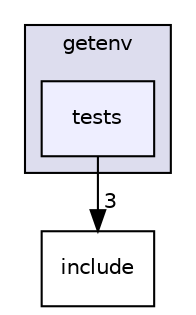 digraph "tests" {
  compound=true
  node [ fontsize="10", fontname="Helvetica"];
  edge [ labelfontsize="10", labelfontname="Helvetica"];
  subgraph clusterdir_8e679771a457ee9b5d252fc11bcf7555 {
    graph [ bgcolor="#ddddee", pencolor="black", label="getenv" fontname="Helvetica", fontsize="10", URL="dir_8e679771a457ee9b5d252fc11bcf7555.html"]
  dir_1dbee2fd1a1f70ba73408837aea57b3e [shape=box, label="tests", style="filled", fillcolor="#eeeeff", pencolor="black", URL="dir_1dbee2fd1a1f70ba73408837aea57b3e.html"];
  }
  dir_b3be03689a98b59d7748b4624f8c59fd [shape=box label="include" URL="dir_b3be03689a98b59d7748b4624f8c59fd.html"];
  dir_1dbee2fd1a1f70ba73408837aea57b3e->dir_b3be03689a98b59d7748b4624f8c59fd [headlabel="3", labeldistance=1.5 headhref="dir_000027_000026.html"];
}
